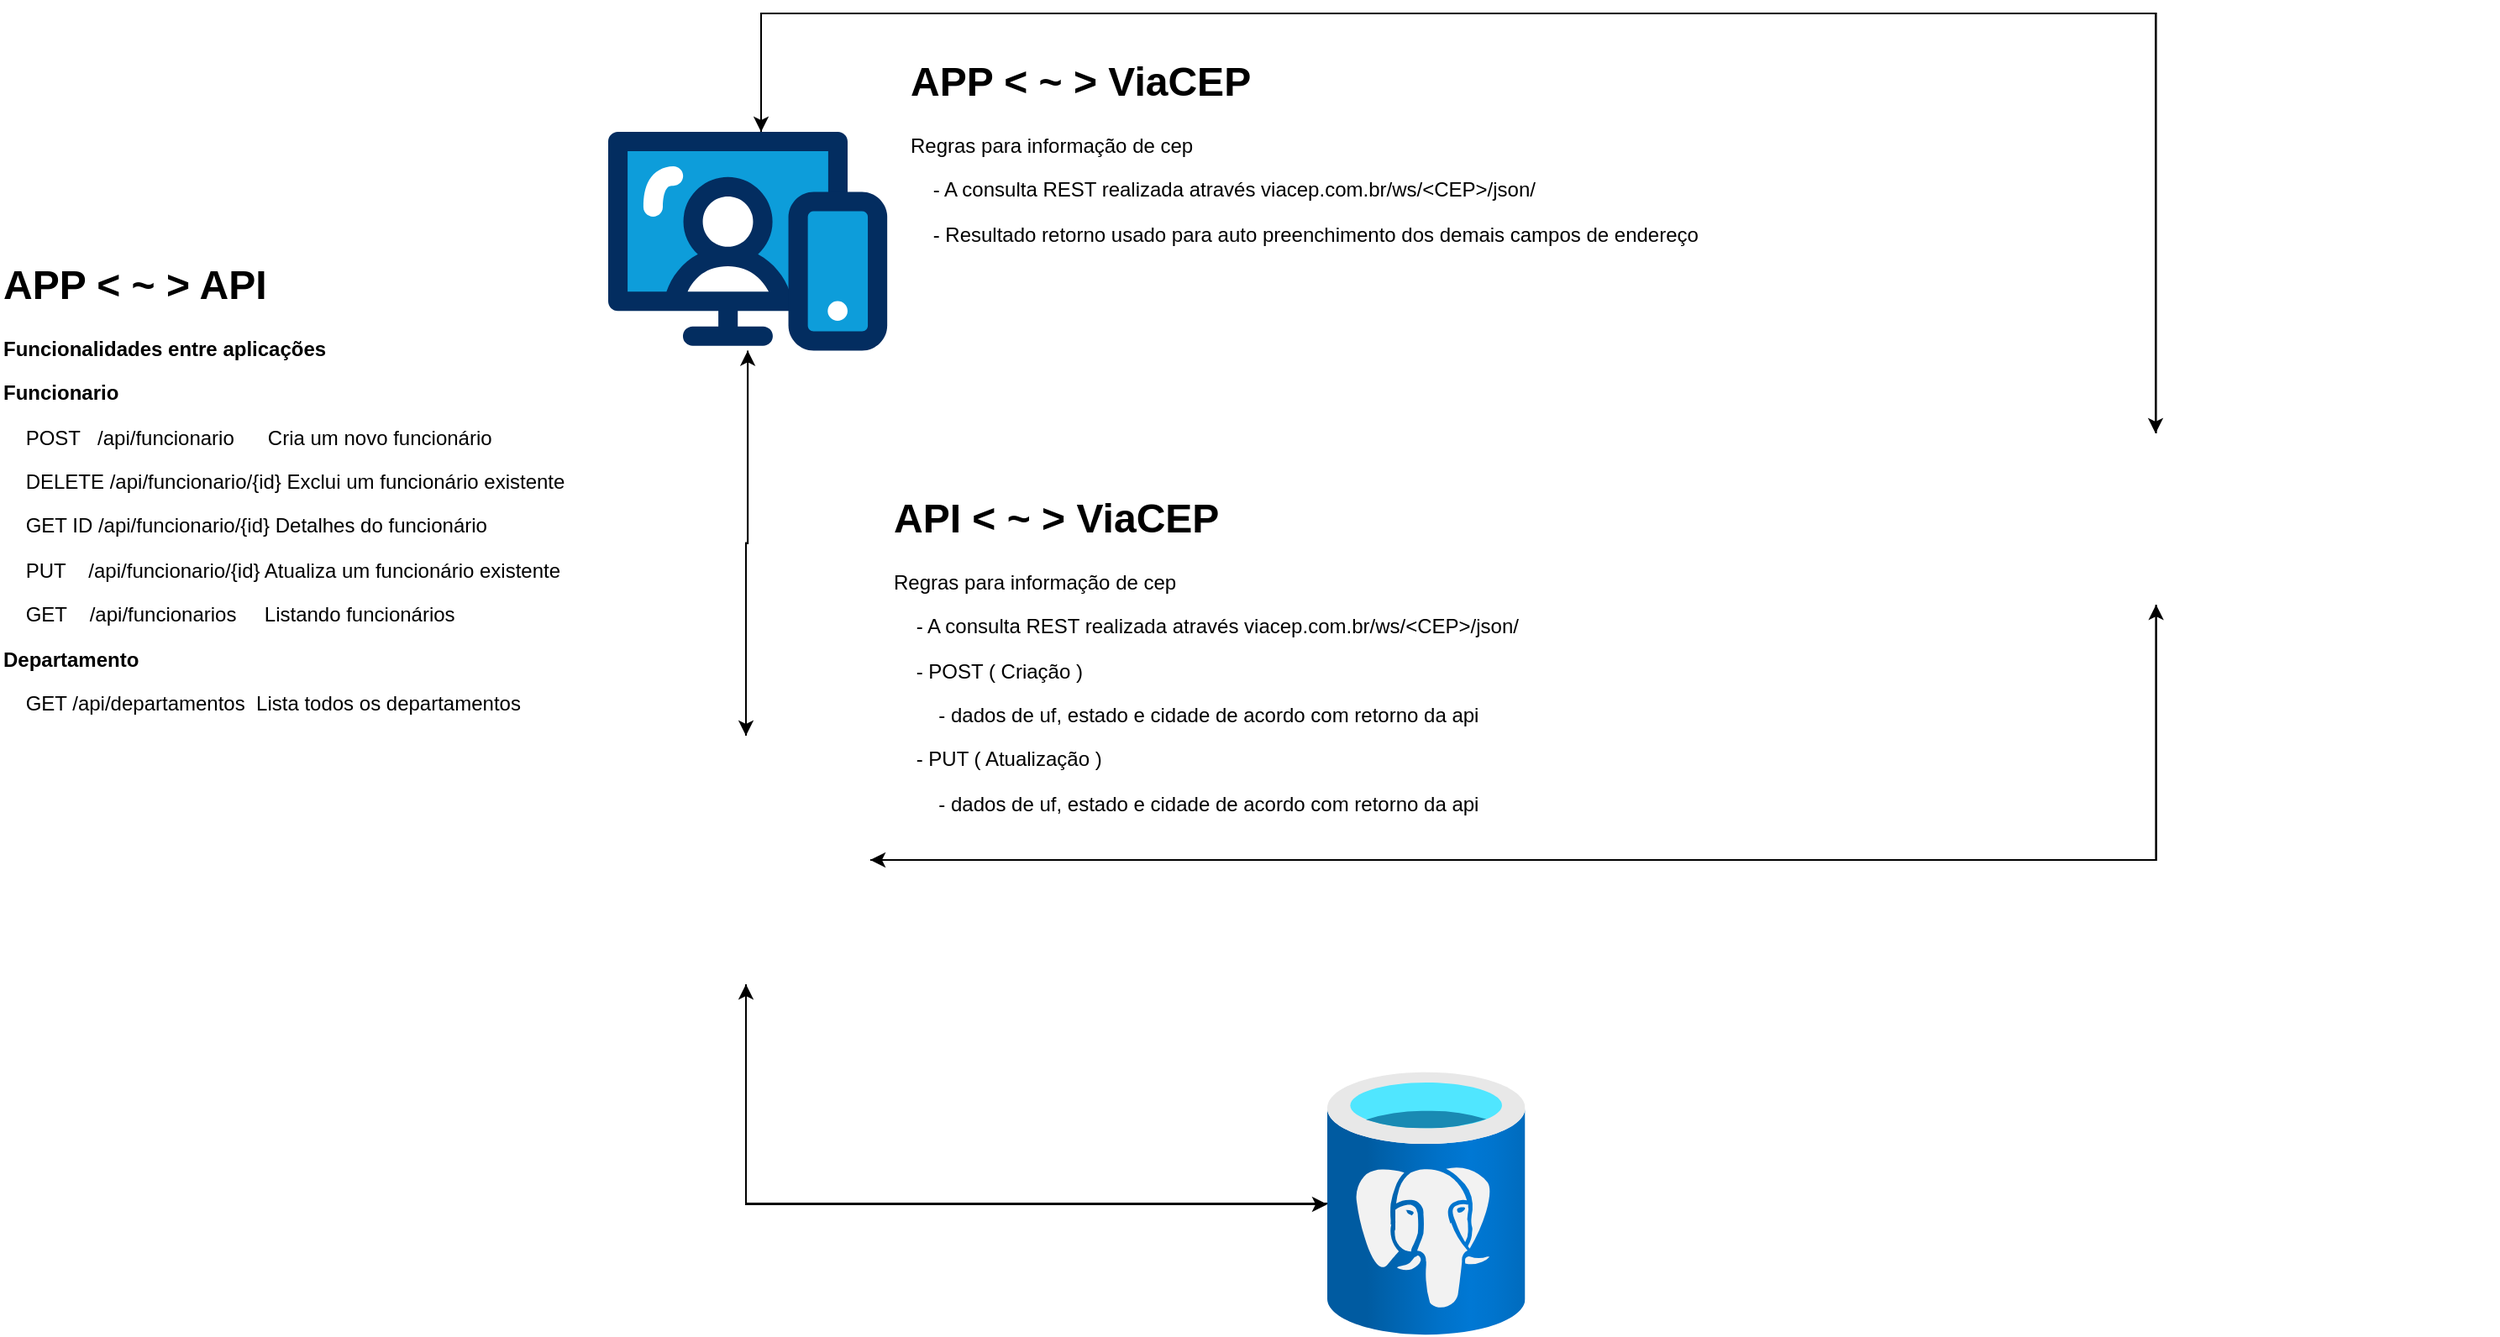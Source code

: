 <mxfile version="24.6.2" type="device">
  <diagram name="Página-1" id="mQfp9ySGgmR8H0wvH6xC">
    <mxGraphModel dx="3873" dy="935" grid="1" gridSize="10" guides="1" tooltips="1" connect="1" arrows="1" fold="1" page="1" pageScale="1" pageWidth="827" pageHeight="1169" math="0" shadow="0">
      <root>
        <mxCell id="0" />
        <mxCell id="1" parent="0" />
        <mxCell id="_H6RiOKsCRqZKMG_1P8V-11" style="edgeStyle=orthogonalEdgeStyle;rounded=0;orthogonalLoop=1;jettySize=auto;html=1;" parent="1" source="cTaWVgaZwqELDEjk1Sf7-2" target="O7gEAXPN0o9J1NnL75SC-1" edge="1">
          <mxGeometry relative="1" as="geometry">
            <Array as="points">
              <mxPoint x="433" y="160" />
              <mxPoint x="-397" y="160" />
            </Array>
          </mxGeometry>
        </mxCell>
        <mxCell id="_H6RiOKsCRqZKMG_1P8V-15" style="edgeStyle=orthogonalEdgeStyle;rounded=0;orthogonalLoop=1;jettySize=auto;html=1;" parent="1" source="cTaWVgaZwqELDEjk1Sf7-2" target="_H6RiOKsCRqZKMG_1P8V-9" edge="1">
          <mxGeometry relative="1" as="geometry">
            <Array as="points">
              <mxPoint x="433" y="664" />
            </Array>
          </mxGeometry>
        </mxCell>
        <mxCell id="cTaWVgaZwqELDEjk1Sf7-2" value="" style="shape=image;verticalLabelPosition=bottom;labelBackgroundColor=default;verticalAlign=top;aspect=fixed;imageAspect=0;image=https://viacep.com.br/estatico/images/viacep.png.pagespeed.ce.I80LiA6qpr.png;" parent="1" vertex="1">
          <mxGeometry x="230" y="410" width="406.58" height="102" as="geometry" />
        </mxCell>
        <mxCell id="_H6RiOKsCRqZKMG_1P8V-16" style="edgeStyle=orthogonalEdgeStyle;rounded=0;orthogonalLoop=1;jettySize=auto;html=1;" parent="1" source="cTaWVgaZwqELDEjk1Sf7-5" target="_H6RiOKsCRqZKMG_1P8V-9" edge="1">
          <mxGeometry relative="1" as="geometry" />
        </mxCell>
        <mxCell id="cTaWVgaZwqELDEjk1Sf7-5" value="" style="image;aspect=fixed;html=1;points=[];align=center;fontSize=12;image=img/lib/azure2/databases/Azure_Database_PostgreSQL_Server.svg;" parent="1" vertex="1">
          <mxGeometry x="-60" y="790" width="117.75" height="157" as="geometry" />
        </mxCell>
        <mxCell id="cTaWVgaZwqELDEjk1Sf7-7" value="&lt;h1 style=&quot;margin-top: 0px;&quot;&gt;API &amp;lt; ~ &amp;gt; ViaCEP&lt;/h1&gt;&lt;p&gt;Regras para informação de cep&lt;/p&gt;&lt;p&gt;&amp;nbsp; &amp;nbsp; - A consulta REST realizada através viacep.com.br/ws/&amp;lt;CEP&amp;gt;/json/&lt;/p&gt;&lt;p&gt;&amp;nbsp; &amp;nbsp; - POST ( Criação )&lt;/p&gt;&lt;p&gt;&amp;nbsp; &amp;nbsp; &amp;nbsp; &amp;nbsp; - dados de uf, estado e cidade de acordo com retorno da api&lt;/p&gt;&lt;p&gt;&amp;nbsp; &amp;nbsp; - PUT ( Atualização )&lt;/p&gt;&lt;p&gt;&amp;nbsp; &amp;nbsp; &amp;nbsp; &amp;nbsp; - dados de uf, estado e cidade de acordo com retorno da api&lt;/p&gt;" style="text;html=1;whiteSpace=wrap;overflow=hidden;rounded=0;" parent="1" vertex="1">
          <mxGeometry x="-320" y="440" width="460" height="210" as="geometry" />
        </mxCell>
        <mxCell id="_H6RiOKsCRqZKMG_1P8V-10" style="edgeStyle=orthogonalEdgeStyle;rounded=0;orthogonalLoop=1;jettySize=auto;html=1;" parent="1" source="O7gEAXPN0o9J1NnL75SC-1" target="cTaWVgaZwqELDEjk1Sf7-2" edge="1">
          <mxGeometry relative="1" as="geometry">
            <Array as="points">
              <mxPoint x="-397" y="160" />
              <mxPoint x="433" y="160" />
            </Array>
          </mxGeometry>
        </mxCell>
        <mxCell id="_H6RiOKsCRqZKMG_1P8V-12" style="edgeStyle=orthogonalEdgeStyle;rounded=0;orthogonalLoop=1;jettySize=auto;html=1;" parent="1" source="O7gEAXPN0o9J1NnL75SC-1" target="_H6RiOKsCRqZKMG_1P8V-9" edge="1">
          <mxGeometry relative="1" as="geometry" />
        </mxCell>
        <mxCell id="O7gEAXPN0o9J1NnL75SC-1" value="" style="verticalLabelPosition=bottom;aspect=fixed;html=1;shape=mxgraph.salesforce.web;" parent="1" vertex="1">
          <mxGeometry x="-488" y="230" width="166.08" height="131.21" as="geometry" />
        </mxCell>
        <mxCell id="O7gEAXPN0o9J1NnL75SC-11" value="&lt;h1 style=&quot;margin-top: 0px;&quot;&gt;APP &amp;lt; ~ &amp;gt; ViaCEP&lt;/h1&gt;&lt;p&gt;Regras para informação de cep&lt;/p&gt;&lt;p&gt;&amp;nbsp; &amp;nbsp; - A consulta REST realizada através viacep.com.br/ws/&amp;lt;CEP&amp;gt;/json/&lt;/p&gt;&lt;p&gt;&amp;nbsp; &amp;nbsp; - Resultado retorno usado para auto preenchimento dos demais campos de endereço&lt;/p&gt;" style="text;html=1;whiteSpace=wrap;overflow=hidden;rounded=0;" parent="1" vertex="1">
          <mxGeometry x="-310" y="180" width="560" height="210" as="geometry" />
        </mxCell>
        <mxCell id="_H6RiOKsCRqZKMG_1P8V-1" value="&lt;h1 style=&quot;margin-top: 0px;&quot;&gt;APP &amp;lt; ~ &amp;gt; API&lt;/h1&gt;&lt;p&gt;&lt;b&gt;Funcionalidades entre aplicações&lt;/b&gt;&lt;/p&gt;&lt;p&gt;&lt;b&gt;Funcionario&lt;/b&gt;&lt;/p&gt;&lt;p&gt;&amp;nbsp; &amp;nbsp; POST&amp;nbsp; &amp;nbsp;/api/funcionario&amp;nbsp; &amp;nbsp; &amp;nbsp; Cria um novo funcionário&lt;/p&gt;&lt;p&gt;&amp;nbsp; &amp;nbsp; DELETE /api/funcionario/{id} Exclui um funcionário existente&lt;/p&gt;&lt;p&gt;&amp;nbsp; &amp;nbsp; GET ID /api/funcionario/{id} Detalhes do funcionário&lt;/p&gt;&lt;p&gt;&amp;nbsp; &amp;nbsp; PUT&amp;nbsp; &amp;nbsp; /api/funcionario/{id} Atualiza um funcionário existente&lt;/p&gt;&lt;p&gt;&amp;nbsp; &amp;nbsp; GET&amp;nbsp; &amp;nbsp; /api/funcionarios&amp;nbsp; &amp;nbsp; &amp;nbsp;Listando funcionários&lt;/p&gt;&lt;p&gt;&lt;b&gt;Departamento&lt;/b&gt;&lt;/p&gt;&lt;p&gt;&amp;nbsp; &amp;nbsp; GET /api/departamentos&amp;nbsp; Lista todos os departamentos&lt;/p&gt;" style="text;html=1;whiteSpace=wrap;overflow=hidden;rounded=0;" parent="1" vertex="1">
          <mxGeometry x="-850" y="301" width="453" height="320" as="geometry" />
        </mxCell>
        <mxCell id="_H6RiOKsCRqZKMG_1P8V-13" style="edgeStyle=orthogonalEdgeStyle;rounded=0;orthogonalLoop=1;jettySize=auto;html=1;" parent="1" source="_H6RiOKsCRqZKMG_1P8V-9" target="O7gEAXPN0o9J1NnL75SC-1" edge="1">
          <mxGeometry relative="1" as="geometry" />
        </mxCell>
        <mxCell id="_H6RiOKsCRqZKMG_1P8V-14" style="edgeStyle=orthogonalEdgeStyle;rounded=0;orthogonalLoop=1;jettySize=auto;html=1;" parent="1" source="_H6RiOKsCRqZKMG_1P8V-9" target="cTaWVgaZwqELDEjk1Sf7-2" edge="1">
          <mxGeometry relative="1" as="geometry" />
        </mxCell>
        <mxCell id="_H6RiOKsCRqZKMG_1P8V-17" style="edgeStyle=orthogonalEdgeStyle;rounded=0;orthogonalLoop=1;jettySize=auto;html=1;" parent="1" source="_H6RiOKsCRqZKMG_1P8V-9" target="cTaWVgaZwqELDEjk1Sf7-5" edge="1">
          <mxGeometry relative="1" as="geometry">
            <Array as="points">
              <mxPoint x="-406" y="869" />
            </Array>
          </mxGeometry>
        </mxCell>
        <mxCell id="_H6RiOKsCRqZKMG_1P8V-9" value="" style="shape=image;html=1;verticalAlign=top;verticalLabelPosition=bottom;labelBackgroundColor=#ffffff;imageAspect=0;aspect=fixed;image=https://cdn0.iconfinder.com/data/icons/long-shadow-web-icons/512/python-128.png" parent="1" vertex="1">
          <mxGeometry x="-480" y="590" width="148" height="148" as="geometry" />
        </mxCell>
      </root>
    </mxGraphModel>
  </diagram>
</mxfile>
